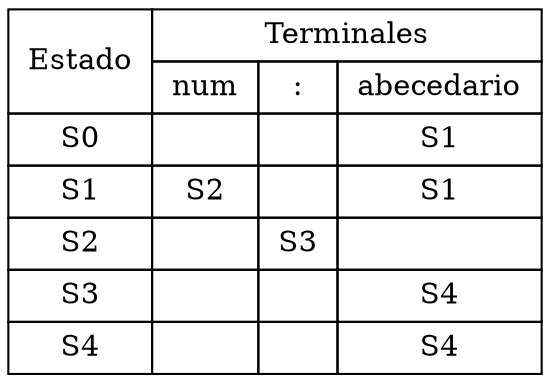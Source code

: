 digraph{
tablaSiguientes[shape=none; margin=0, label = <
<TABLE BORDER = "0" CELLBORDER = "1" CELLSPACING = "0" CELLPADDING = "4"><TR>
<TD ROWSPAN = "2"> Estado </TD>
<TD COLSPAN = "3"> Terminales </TD>
</TR>
<TR>
<TD> num </TD>
<TD> : </TD>
<TD> abecedario </TD>
</TR>
<TR>
<TD> S0 </TD>
<TD>  </TD>
<TD>  </TD>
<TD> S1 </TD>
</TR>
<TR>
<TD> S1 </TD>
<TD> S2 </TD>
<TD>  </TD>
<TD> S1 </TD>
</TR>
<TR>
<TD> S2 </TD>
<TD>  </TD>
<TD> S3 </TD>
<TD>  </TD>
</TR>
<TR>
<TD> S3 </TD>
<TD>  </TD>
<TD>  </TD>
<TD> S4 </TD>
</TR>
<TR>
<TD> S4 </TD>
<TD>  </TD>
<TD>  </TD>
<TD> S4 </TD>
</TR>
</TABLE>
>];
}